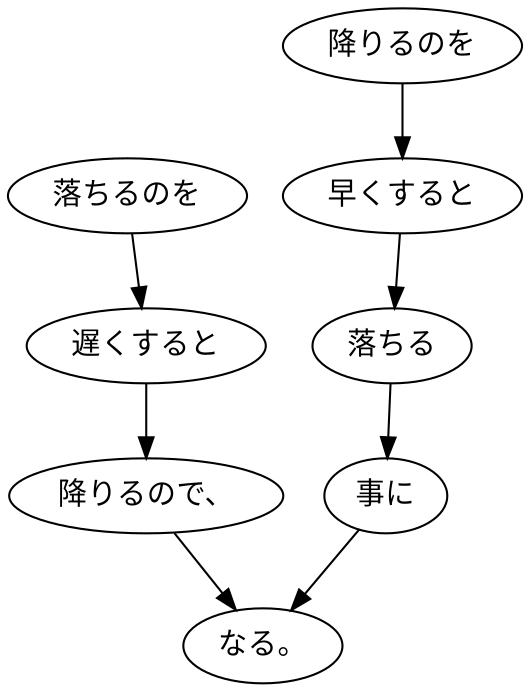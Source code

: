 digraph graph4101 {
	node0 [label="落ちるのを"];
	node1 [label="遅くすると"];
	node2 [label="降りるので、"];
	node3 [label="降りるのを"];
	node4 [label="早くすると"];
	node5 [label="落ちる"];
	node6 [label="事に"];
	node7 [label="なる。"];
	node0 -> node1;
	node1 -> node2;
	node2 -> node7;
	node3 -> node4;
	node4 -> node5;
	node5 -> node6;
	node6 -> node7;
}
